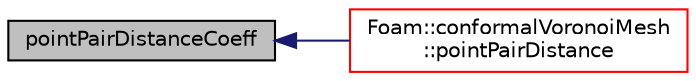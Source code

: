 digraph "pointPairDistanceCoeff"
{
  bgcolor="transparent";
  edge [fontname="Helvetica",fontsize="10",labelfontname="Helvetica",labelfontsize="10"];
  node [fontname="Helvetica",fontsize="10",shape=record];
  rankdir="LR";
  Node1 [label="pointPairDistanceCoeff",height=0.2,width=0.4,color="black", fillcolor="grey75", style="filled", fontcolor="black"];
  Node1 -> Node2 [dir="back",color="midnightblue",fontsize="10",style="solid",fontname="Helvetica"];
  Node2 [label="Foam::conformalVoronoiMesh\l::pointPairDistance",height=0.2,width=0.4,color="red",URL="$a00343.html#a64c6792719b7d432017a47ade14f3d90",tooltip="Return the local point pair separation at the given location. "];
}
